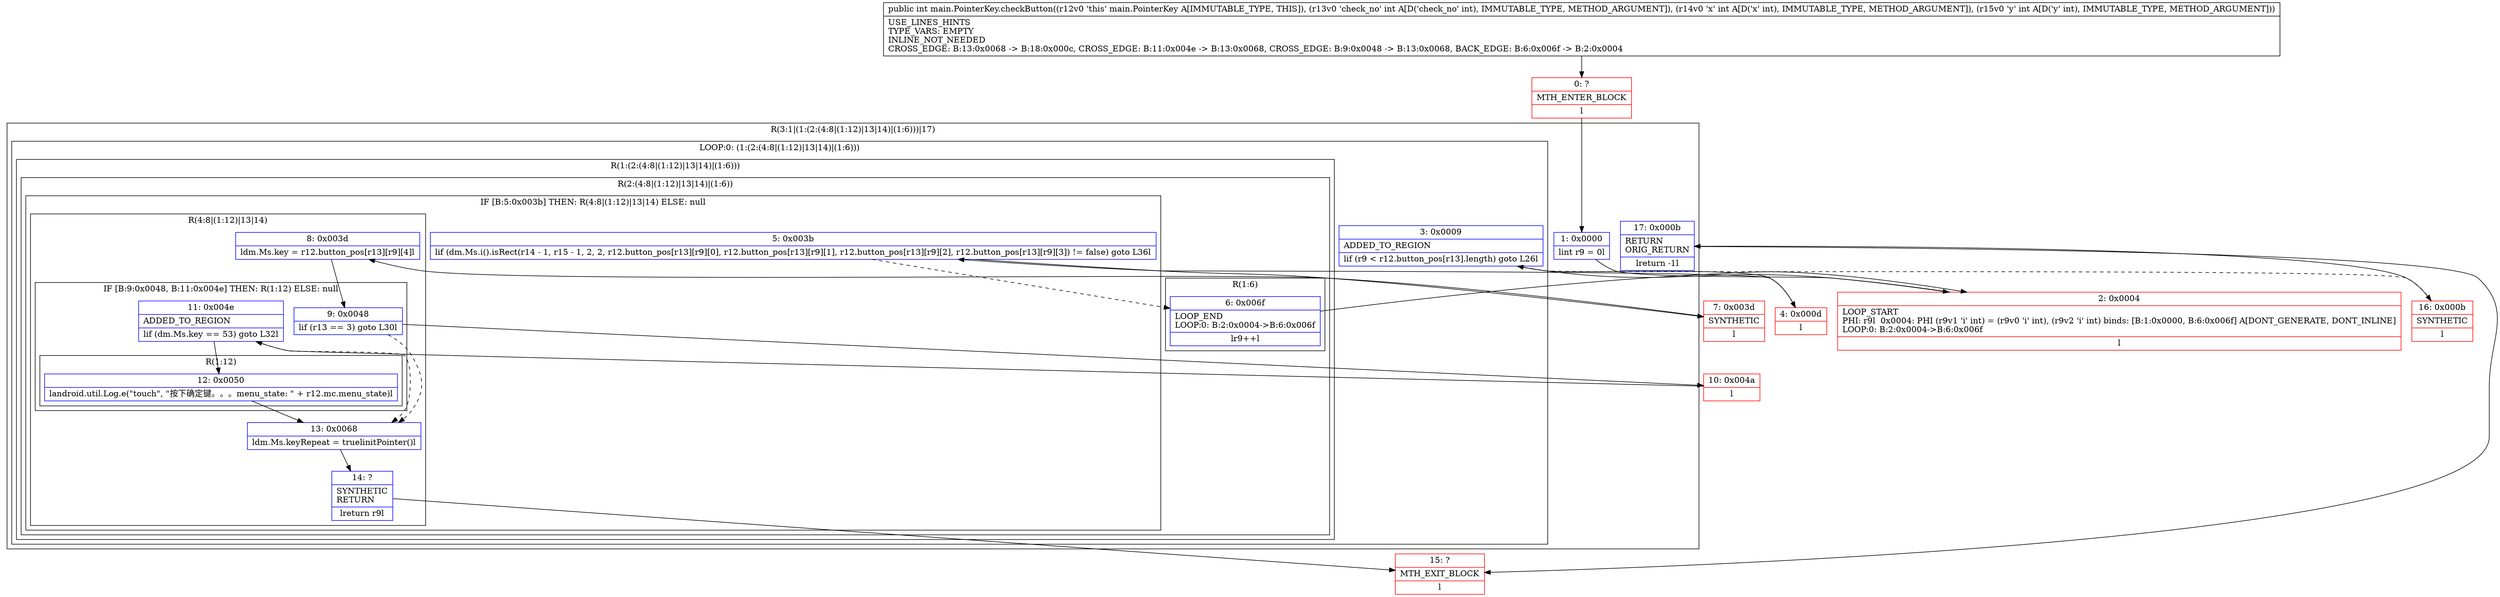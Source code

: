 digraph "CFG formain.PointerKey.checkButton(III)I" {
subgraph cluster_Region_507121222 {
label = "R(3:1|(1:(2:(4:8|(1:12)|13|14)|(1:6)))|17)";
node [shape=record,color=blue];
Node_1 [shape=record,label="{1\:\ 0x0000|lint r9 = 0l}"];
subgraph cluster_LoopRegion_335696502 {
label = "LOOP:0: (1:(2:(4:8|(1:12)|13|14)|(1:6)))";
node [shape=record,color=blue];
Node_3 [shape=record,label="{3\:\ 0x0009|ADDED_TO_REGION\l|lif (r9 \< r12.button_pos[r13].length) goto L26l}"];
subgraph cluster_Region_2124217195 {
label = "R(1:(2:(4:8|(1:12)|13|14)|(1:6)))";
node [shape=record,color=blue];
subgraph cluster_Region_1432002185 {
label = "R(2:(4:8|(1:12)|13|14)|(1:6))";
node [shape=record,color=blue];
subgraph cluster_IfRegion_614654910 {
label = "IF [B:5:0x003b] THEN: R(4:8|(1:12)|13|14) ELSE: null";
node [shape=record,color=blue];
Node_5 [shape=record,label="{5\:\ 0x003b|lif (dm.Ms.i().isRect(r14 \- 1, r15 \- 1, 2, 2, r12.button_pos[r13][r9][0], r12.button_pos[r13][r9][1], r12.button_pos[r13][r9][2], r12.button_pos[r13][r9][3]) != false) goto L36l}"];
subgraph cluster_Region_1789165906 {
label = "R(4:8|(1:12)|13|14)";
node [shape=record,color=blue];
Node_8 [shape=record,label="{8\:\ 0x003d|ldm.Ms.key = r12.button_pos[r13][r9][4]l}"];
subgraph cluster_IfRegion_1479012325 {
label = "IF [B:9:0x0048, B:11:0x004e] THEN: R(1:12) ELSE: null";
node [shape=record,color=blue];
Node_9 [shape=record,label="{9\:\ 0x0048|lif (r13 == 3) goto L30l}"];
Node_11 [shape=record,label="{11\:\ 0x004e|ADDED_TO_REGION\l|lif (dm.Ms.key == 53) goto L32l}"];
subgraph cluster_Region_1248597657 {
label = "R(1:12)";
node [shape=record,color=blue];
Node_12 [shape=record,label="{12\:\ 0x0050|landroid.util.Log.e(\"touch\", \"按下确定键。。。menu_state: \" + r12.mc.menu_state)l}"];
}
}
Node_13 [shape=record,label="{13\:\ 0x0068|ldm.Ms.keyRepeat = truelinitPointer()l}"];
Node_14 [shape=record,label="{14\:\ ?|SYNTHETIC\lRETURN\l|lreturn r9l}"];
}
}
subgraph cluster_Region_1016429440 {
label = "R(1:6)";
node [shape=record,color=blue];
Node_6 [shape=record,label="{6\:\ 0x006f|LOOP_END\lLOOP:0: B:2:0x0004\-\>B:6:0x006f\l|lr9++l}"];
}
}
}
}
Node_17 [shape=record,label="{17\:\ 0x000b|RETURN\lORIG_RETURN\l|lreturn \-1l}"];
}
Node_0 [shape=record,color=red,label="{0\:\ ?|MTH_ENTER_BLOCK\l|l}"];
Node_2 [shape=record,color=red,label="{2\:\ 0x0004|LOOP_START\lPHI: r9l  0x0004: PHI (r9v1 'i' int) = (r9v0 'i' int), (r9v2 'i' int) binds: [B:1:0x0000, B:6:0x006f] A[DONT_GENERATE, DONT_INLINE]\lLOOP:0: B:2:0x0004\-\>B:6:0x006f\l|l}"];
Node_4 [shape=record,color=red,label="{4\:\ 0x000d|l}"];
Node_7 [shape=record,color=red,label="{7\:\ 0x003d|SYNTHETIC\l|l}"];
Node_10 [shape=record,color=red,label="{10\:\ 0x004a|l}"];
Node_15 [shape=record,color=red,label="{15\:\ ?|MTH_EXIT_BLOCK\l|l}"];
Node_16 [shape=record,color=red,label="{16\:\ 0x000b|SYNTHETIC\l|l}"];
MethodNode[shape=record,label="{public int main.PointerKey.checkButton((r12v0 'this' main.PointerKey A[IMMUTABLE_TYPE, THIS]), (r13v0 'check_no' int A[D('check_no' int), IMMUTABLE_TYPE, METHOD_ARGUMENT]), (r14v0 'x' int A[D('x' int), IMMUTABLE_TYPE, METHOD_ARGUMENT]), (r15v0 'y' int A[D('y' int), IMMUTABLE_TYPE, METHOD_ARGUMENT]))  | USE_LINES_HINTS\lTYPE_VARS: EMPTY\lINLINE_NOT_NEEDED\lCROSS_EDGE: B:13:0x0068 \-\> B:18:0x000c, CROSS_EDGE: B:11:0x004e \-\> B:13:0x0068, CROSS_EDGE: B:9:0x0048 \-\> B:13:0x0068, BACK_EDGE: B:6:0x006f \-\> B:2:0x0004\l}"];
MethodNode -> Node_0;
Node_1 -> Node_2;
Node_3 -> Node_4;
Node_3 -> Node_16[style=dashed];
Node_5 -> Node_6[style=dashed];
Node_5 -> Node_7;
Node_8 -> Node_9;
Node_9 -> Node_10;
Node_9 -> Node_13[style=dashed];
Node_11 -> Node_12;
Node_11 -> Node_13[style=dashed];
Node_12 -> Node_13;
Node_13 -> Node_14;
Node_14 -> Node_15;
Node_6 -> Node_2;
Node_17 -> Node_15;
Node_0 -> Node_1;
Node_2 -> Node_3;
Node_4 -> Node_5;
Node_7 -> Node_8;
Node_10 -> Node_11;
Node_16 -> Node_17;
}

